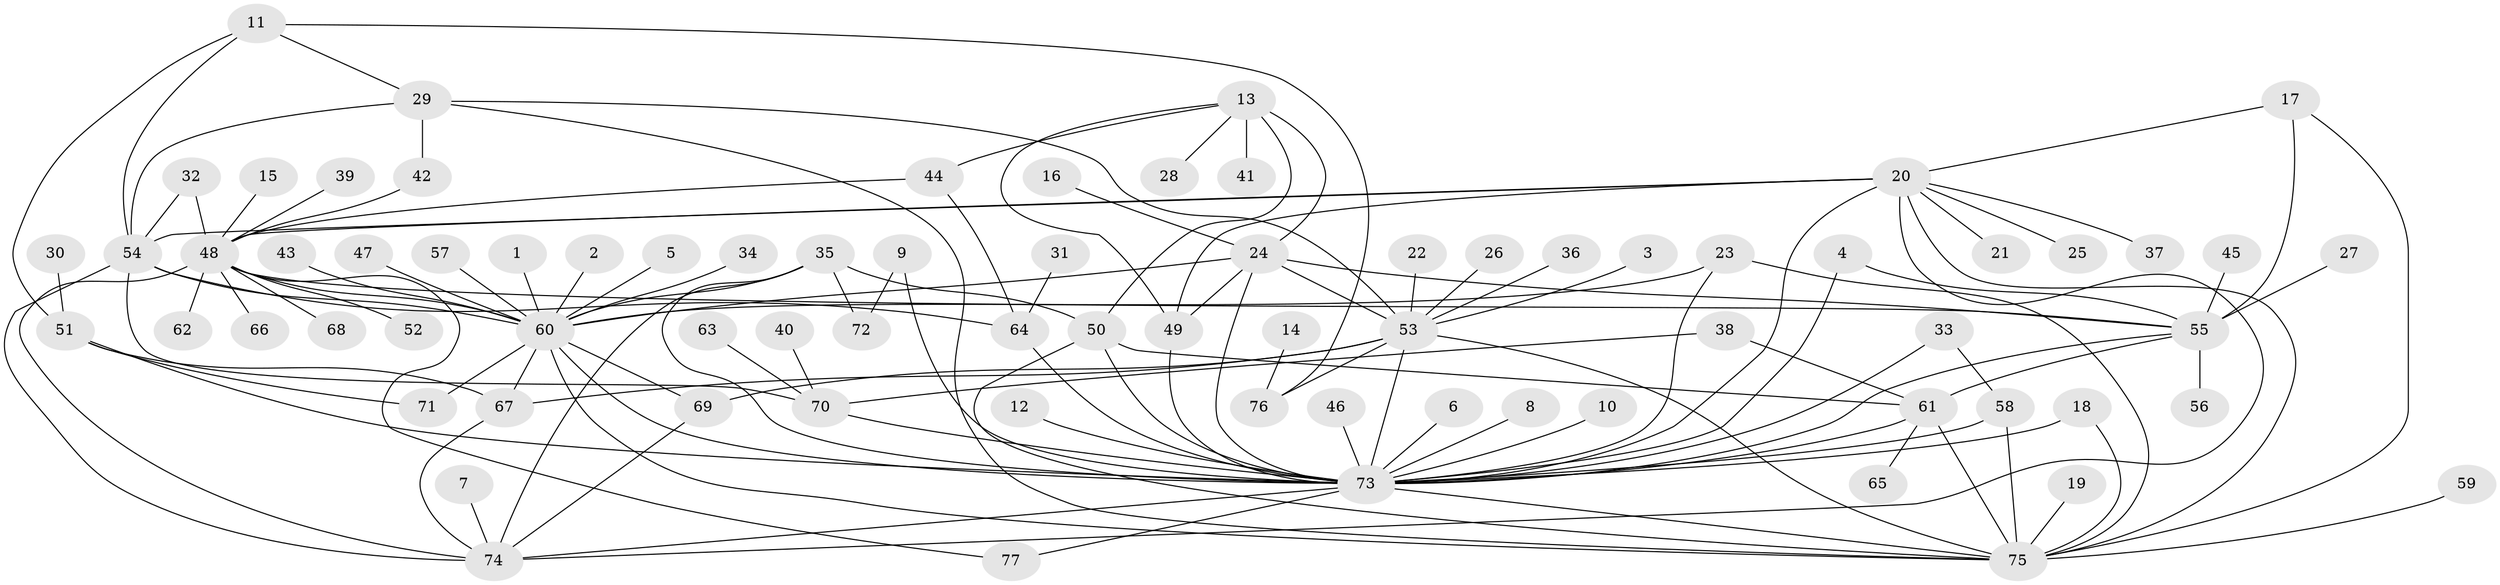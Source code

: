 // original degree distribution, {30: 0.006711409395973154, 3: 0.08053691275167785, 13: 0.006711409395973154, 16: 0.006711409395973154, 9: 0.013422818791946308, 20: 0.006711409395973154, 2: 0.26174496644295303, 7: 0.040268456375838924, 6: 0.020134228187919462, 1: 0.4697986577181208, 4: 0.03355704697986577, 5: 0.03355704697986577, 10: 0.013422818791946308, 8: 0.006711409395973154}
// Generated by graph-tools (version 1.1) at 2025/49/03/09/25 03:49:51]
// undirected, 77 vertices, 127 edges
graph export_dot {
graph [start="1"]
  node [color=gray90,style=filled];
  1;
  2;
  3;
  4;
  5;
  6;
  7;
  8;
  9;
  10;
  11;
  12;
  13;
  14;
  15;
  16;
  17;
  18;
  19;
  20;
  21;
  22;
  23;
  24;
  25;
  26;
  27;
  28;
  29;
  30;
  31;
  32;
  33;
  34;
  35;
  36;
  37;
  38;
  39;
  40;
  41;
  42;
  43;
  44;
  45;
  46;
  47;
  48;
  49;
  50;
  51;
  52;
  53;
  54;
  55;
  56;
  57;
  58;
  59;
  60;
  61;
  62;
  63;
  64;
  65;
  66;
  67;
  68;
  69;
  70;
  71;
  72;
  73;
  74;
  75;
  76;
  77;
  1 -- 60 [weight=1.0];
  2 -- 60 [weight=1.0];
  3 -- 53 [weight=1.0];
  4 -- 55 [weight=1.0];
  4 -- 73 [weight=1.0];
  5 -- 60 [weight=1.0];
  6 -- 73 [weight=1.0];
  7 -- 74 [weight=1.0];
  8 -- 73 [weight=1.0];
  9 -- 72 [weight=1.0];
  9 -- 73 [weight=1.0];
  10 -- 73 [weight=1.0];
  11 -- 29 [weight=1.0];
  11 -- 51 [weight=1.0];
  11 -- 54 [weight=1.0];
  11 -- 76 [weight=1.0];
  12 -- 73 [weight=1.0];
  13 -- 24 [weight=2.0];
  13 -- 28 [weight=1.0];
  13 -- 41 [weight=1.0];
  13 -- 44 [weight=1.0];
  13 -- 49 [weight=1.0];
  13 -- 50 [weight=1.0];
  14 -- 76 [weight=1.0];
  15 -- 48 [weight=1.0];
  16 -- 24 [weight=1.0];
  17 -- 20 [weight=1.0];
  17 -- 55 [weight=1.0];
  17 -- 75 [weight=1.0];
  18 -- 73 [weight=1.0];
  18 -- 75 [weight=1.0];
  19 -- 75 [weight=1.0];
  20 -- 21 [weight=1.0];
  20 -- 25 [weight=1.0];
  20 -- 37 [weight=1.0];
  20 -- 48 [weight=1.0];
  20 -- 49 [weight=1.0];
  20 -- 54 [weight=2.0];
  20 -- 73 [weight=1.0];
  20 -- 74 [weight=1.0];
  20 -- 75 [weight=1.0];
  22 -- 53 [weight=1.0];
  23 -- 60 [weight=1.0];
  23 -- 73 [weight=1.0];
  23 -- 75 [weight=1.0];
  24 -- 49 [weight=1.0];
  24 -- 53 [weight=1.0];
  24 -- 55 [weight=1.0];
  24 -- 60 [weight=2.0];
  24 -- 73 [weight=1.0];
  26 -- 53 [weight=1.0];
  27 -- 55 [weight=1.0];
  29 -- 42 [weight=1.0];
  29 -- 53 [weight=1.0];
  29 -- 54 [weight=1.0];
  29 -- 75 [weight=1.0];
  30 -- 51 [weight=1.0];
  31 -- 64 [weight=1.0];
  32 -- 48 [weight=1.0];
  32 -- 54 [weight=1.0];
  33 -- 58 [weight=1.0];
  33 -- 73 [weight=1.0];
  34 -- 60 [weight=1.0];
  35 -- 50 [weight=1.0];
  35 -- 60 [weight=1.0];
  35 -- 72 [weight=1.0];
  35 -- 73 [weight=1.0];
  35 -- 74 [weight=1.0];
  36 -- 53 [weight=1.0];
  38 -- 61 [weight=1.0];
  38 -- 70 [weight=1.0];
  39 -- 48 [weight=1.0];
  40 -- 70 [weight=1.0];
  42 -- 48 [weight=1.0];
  43 -- 60 [weight=1.0];
  44 -- 48 [weight=1.0];
  44 -- 64 [weight=1.0];
  45 -- 55 [weight=1.0];
  46 -- 73 [weight=1.0];
  47 -- 60 [weight=1.0];
  48 -- 52 [weight=1.0];
  48 -- 55 [weight=1.0];
  48 -- 60 [weight=1.0];
  48 -- 62 [weight=1.0];
  48 -- 66 [weight=1.0];
  48 -- 68 [weight=1.0];
  48 -- 74 [weight=1.0];
  48 -- 77 [weight=1.0];
  49 -- 73 [weight=1.0];
  50 -- 61 [weight=1.0];
  50 -- 73 [weight=1.0];
  50 -- 75 [weight=1.0];
  51 -- 67 [weight=1.0];
  51 -- 71 [weight=1.0];
  51 -- 73 [weight=1.0];
  53 -- 67 [weight=1.0];
  53 -- 69 [weight=1.0];
  53 -- 73 [weight=1.0];
  53 -- 75 [weight=1.0];
  53 -- 76 [weight=1.0];
  54 -- 60 [weight=1.0];
  54 -- 64 [weight=1.0];
  54 -- 70 [weight=1.0];
  54 -- 74 [weight=1.0];
  55 -- 56 [weight=1.0];
  55 -- 61 [weight=1.0];
  55 -- 73 [weight=1.0];
  57 -- 60 [weight=1.0];
  58 -- 73 [weight=1.0];
  58 -- 75 [weight=1.0];
  59 -- 75 [weight=1.0];
  60 -- 67 [weight=1.0];
  60 -- 69 [weight=1.0];
  60 -- 71 [weight=1.0];
  60 -- 73 [weight=1.0];
  60 -- 75 [weight=1.0];
  61 -- 65 [weight=1.0];
  61 -- 73 [weight=1.0];
  61 -- 75 [weight=1.0];
  63 -- 70 [weight=1.0];
  64 -- 73 [weight=1.0];
  67 -- 74 [weight=1.0];
  69 -- 74 [weight=1.0];
  70 -- 73 [weight=1.0];
  73 -- 74 [weight=1.0];
  73 -- 75 [weight=1.0];
  73 -- 77 [weight=1.0];
}
